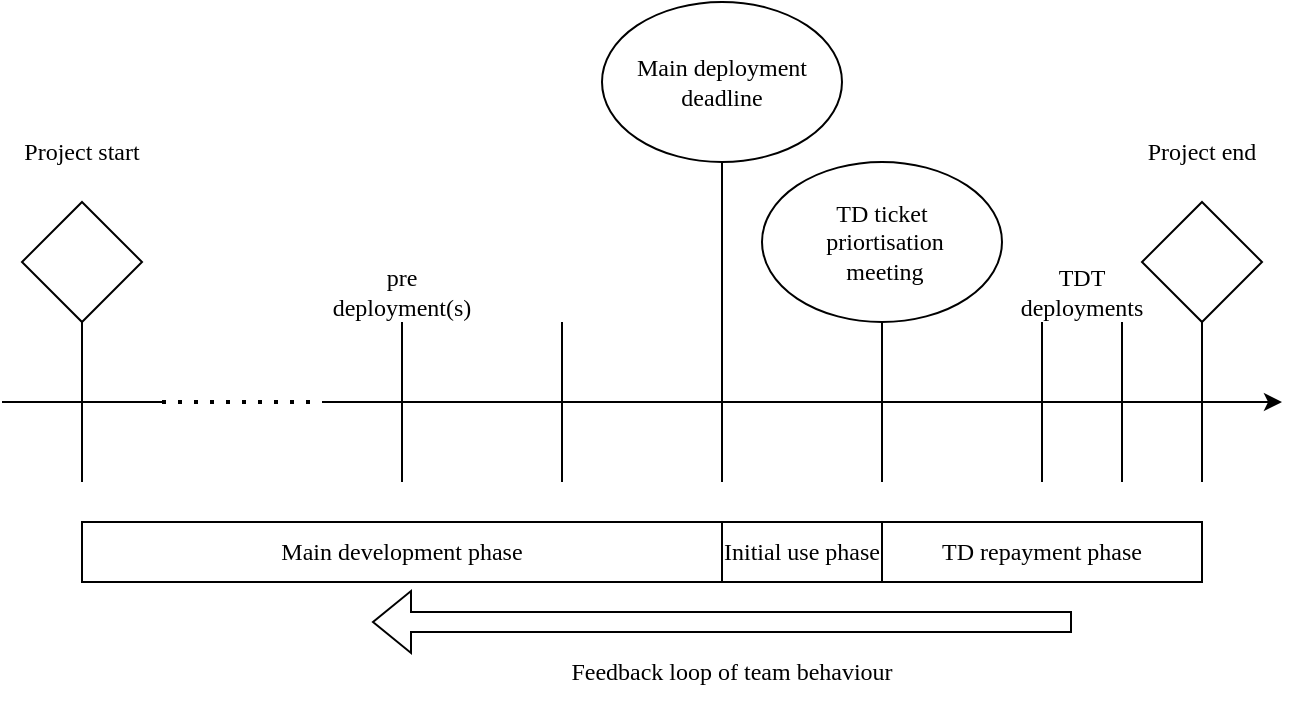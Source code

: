 <mxfile version="21.7.5" type="device">
  <diagram id="CaPQgzh4pkh0Od7nnjaS" name="Page-1">
    <mxGraphModel dx="819" dy="478" grid="1" gridSize="10" guides="1" tooltips="1" connect="1" arrows="1" fold="1" page="1" pageScale="1" pageWidth="850" pageHeight="1100" math="0" shadow="0">
      <root>
        <mxCell id="0" />
        <mxCell id="1" parent="0" />
        <mxCell id="SlBbRpYP-GwXXFSNbhOj-1" value="" style="endArrow=classic;html=1;rounded=0;fontFamily=Times New Roman;" parent="1" edge="1">
          <mxGeometry width="50" height="50" relative="1" as="geometry">
            <mxPoint x="320" y="440" as="sourcePoint" />
            <mxPoint x="800" y="440" as="targetPoint" />
          </mxGeometry>
        </mxCell>
        <mxCell id="SlBbRpYP-GwXXFSNbhOj-2" value="" style="endArrow=none;html=1;rounded=0;fontFamily=Times New Roman;" parent="1" edge="1">
          <mxGeometry width="50" height="50" relative="1" as="geometry">
            <mxPoint x="760" y="480" as="sourcePoint" />
            <mxPoint x="760" y="400" as="targetPoint" />
          </mxGeometry>
        </mxCell>
        <mxCell id="SlBbRpYP-GwXXFSNbhOj-3" value="" style="rhombus;whiteSpace=wrap;html=1;fillColor=none;fontFamily=Times New Roman;" parent="1" vertex="1">
          <mxGeometry x="730" y="340" width="60" height="60" as="geometry" />
        </mxCell>
        <mxCell id="SlBbRpYP-GwXXFSNbhOj-4" value="Project end" style="text;html=1;strokeColor=none;fillColor=none;align=center;verticalAlign=middle;whiteSpace=wrap;rounded=0;fontFamily=Times New Roman;" parent="1" vertex="1">
          <mxGeometry x="730" y="300" width="60" height="30" as="geometry" />
        </mxCell>
        <mxCell id="SlBbRpYP-GwXXFSNbhOj-5" value="" style="endArrow=none;html=1;rounded=0;fontFamily=Times New Roman;" parent="1" edge="1">
          <mxGeometry width="50" height="50" relative="1" as="geometry">
            <mxPoint x="720" y="480" as="sourcePoint" />
            <mxPoint x="720" y="400" as="targetPoint" />
          </mxGeometry>
        </mxCell>
        <mxCell id="SlBbRpYP-GwXXFSNbhOj-6" value="" style="endArrow=none;html=1;rounded=0;fontFamily=Times New Roman;" parent="1" edge="1">
          <mxGeometry width="50" height="50" relative="1" as="geometry">
            <mxPoint x="680" y="480" as="sourcePoint" />
            <mxPoint x="680" y="400" as="targetPoint" />
          </mxGeometry>
        </mxCell>
        <mxCell id="SlBbRpYP-GwXXFSNbhOj-7" value="" style="endArrow=none;html=1;rounded=0;fontFamily=Times New Roman;" parent="1" edge="1">
          <mxGeometry width="50" height="50" relative="1" as="geometry">
            <mxPoint x="600" y="480" as="sourcePoint" />
            <mxPoint x="600" y="400" as="targetPoint" />
          </mxGeometry>
        </mxCell>
        <mxCell id="SlBbRpYP-GwXXFSNbhOj-8" value="TD ticket&lt;br&gt;&amp;nbsp;priortisation&lt;br&gt;&amp;nbsp;meeting" style="ellipse;whiteSpace=wrap;html=1;fillColor=none;fontFamily=Times New Roman;" parent="1" vertex="1">
          <mxGeometry x="540" y="320" width="120" height="80" as="geometry" />
        </mxCell>
        <mxCell id="SlBbRpYP-GwXXFSNbhOj-9" value="" style="endArrow=none;html=1;rounded=0;fontFamily=Times New Roman;" parent="1" edge="1">
          <mxGeometry width="50" height="50" relative="1" as="geometry">
            <mxPoint x="520" y="480" as="sourcePoint" />
            <mxPoint x="520" y="320" as="targetPoint" />
          </mxGeometry>
        </mxCell>
        <mxCell id="SlBbRpYP-GwXXFSNbhOj-10" value="TDT deployments" style="text;html=1;strokeColor=none;fillColor=none;align=center;verticalAlign=middle;whiteSpace=wrap;rounded=0;fontFamily=Times New Roman;" parent="1" vertex="1">
          <mxGeometry x="670" y="370" width="60" height="30" as="geometry" />
        </mxCell>
        <mxCell id="SlBbRpYP-GwXXFSNbhOj-11" value="Main&amp;nbsp;deployment deadline" style="ellipse;whiteSpace=wrap;html=1;fillColor=none;fontFamily=Times New Roman;" parent="1" vertex="1">
          <mxGeometry x="460" y="240" width="120" height="80" as="geometry" />
        </mxCell>
        <mxCell id="SlBbRpYP-GwXXFSNbhOj-12" value="" style="endArrow=none;html=1;rounded=0;fontFamily=Times New Roman;" parent="1" edge="1">
          <mxGeometry width="50" height="50" relative="1" as="geometry">
            <mxPoint x="360" y="480" as="sourcePoint" />
            <mxPoint x="360" y="400" as="targetPoint" />
          </mxGeometry>
        </mxCell>
        <mxCell id="SlBbRpYP-GwXXFSNbhOj-13" value="" style="endArrow=none;html=1;rounded=0;fontFamily=Times New Roman;" parent="1" edge="1">
          <mxGeometry width="50" height="50" relative="1" as="geometry">
            <mxPoint x="440" y="480" as="sourcePoint" />
            <mxPoint x="440" y="400" as="targetPoint" />
          </mxGeometry>
        </mxCell>
        <mxCell id="SlBbRpYP-GwXXFSNbhOj-14" value="pre deployment(s)" style="text;html=1;strokeColor=none;fillColor=none;align=center;verticalAlign=middle;whiteSpace=wrap;rounded=0;fontFamily=Times New Roman;" parent="1" vertex="1">
          <mxGeometry x="330" y="370" width="60" height="30" as="geometry" />
        </mxCell>
        <mxCell id="SlBbRpYP-GwXXFSNbhOj-15" value="" style="endArrow=none;dashed=1;html=1;dashPattern=1 3;strokeWidth=2;rounded=0;fontFamily=Times New Roman;" parent="1" edge="1">
          <mxGeometry width="50" height="50" relative="1" as="geometry">
            <mxPoint x="240" y="440" as="sourcePoint" />
            <mxPoint x="320" y="440" as="targetPoint" />
          </mxGeometry>
        </mxCell>
        <mxCell id="SlBbRpYP-GwXXFSNbhOj-16" value="" style="endArrow=none;html=1;rounded=0;fontFamily=Times New Roman;" parent="1" edge="1">
          <mxGeometry width="50" height="50" relative="1" as="geometry">
            <mxPoint x="160" y="440" as="sourcePoint" />
            <mxPoint x="240" y="440" as="targetPoint" />
          </mxGeometry>
        </mxCell>
        <mxCell id="SlBbRpYP-GwXXFSNbhOj-17" value="" style="endArrow=none;html=1;rounded=0;fontFamily=Times New Roman;" parent="1" edge="1">
          <mxGeometry width="50" height="50" relative="1" as="geometry">
            <mxPoint x="200" y="400" as="sourcePoint" />
            <mxPoint x="200" y="480" as="targetPoint" />
          </mxGeometry>
        </mxCell>
        <mxCell id="SlBbRpYP-GwXXFSNbhOj-18" value="" style="rhombus;whiteSpace=wrap;html=1;fillColor=none;fontFamily=Times New Roman;" parent="1" vertex="1">
          <mxGeometry x="170" y="340" width="60" height="60" as="geometry" />
        </mxCell>
        <mxCell id="SlBbRpYP-GwXXFSNbhOj-19" value="Project start" style="text;html=1;strokeColor=none;fillColor=none;align=center;verticalAlign=middle;whiteSpace=wrap;rounded=0;fontFamily=Times New Roman;" parent="1" vertex="1">
          <mxGeometry x="170" y="300" width="60" height="30" as="geometry" />
        </mxCell>
        <mxCell id="SlBbRpYP-GwXXFSNbhOj-20" value="Main development phase" style="rounded=0;whiteSpace=wrap;html=1;fillColor=none;fontFamily=Times New Roman;" parent="1" vertex="1">
          <mxGeometry x="200" y="500" width="320" height="30" as="geometry" />
        </mxCell>
        <mxCell id="SlBbRpYP-GwXXFSNbhOj-21" value="TD repayment phase" style="rounded=0;whiteSpace=wrap;html=1;fillColor=none;fontFamily=Times New Roman;" parent="1" vertex="1">
          <mxGeometry x="600" y="500" width="160" height="30" as="geometry" />
        </mxCell>
        <mxCell id="SlBbRpYP-GwXXFSNbhOj-22" value="Initial use phase" style="rounded=0;whiteSpace=wrap;html=1;fillColor=none;fontFamily=Times New Roman;" parent="1" vertex="1">
          <mxGeometry x="520" y="500" width="80" height="30" as="geometry" />
        </mxCell>
        <mxCell id="SlBbRpYP-GwXXFSNbhOj-25" value="" style="shape=flexArrow;endArrow=classic;html=1;rounded=0;fontFamily=Times New Roman;" parent="1" edge="1">
          <mxGeometry width="50" height="50" relative="1" as="geometry">
            <mxPoint x="695" y="550" as="sourcePoint" />
            <mxPoint x="345" y="550" as="targetPoint" />
          </mxGeometry>
        </mxCell>
        <mxCell id="SlBbRpYP-GwXXFSNbhOj-26" value="Feedback loop of team behaviour" style="text;html=1;strokeColor=none;fillColor=none;align=center;verticalAlign=middle;whiteSpace=wrap;rounded=0;fontFamily=Times New Roman;" parent="1" vertex="1">
          <mxGeometry x="430" y="560" width="190" height="30" as="geometry" />
        </mxCell>
      </root>
    </mxGraphModel>
  </diagram>
</mxfile>
